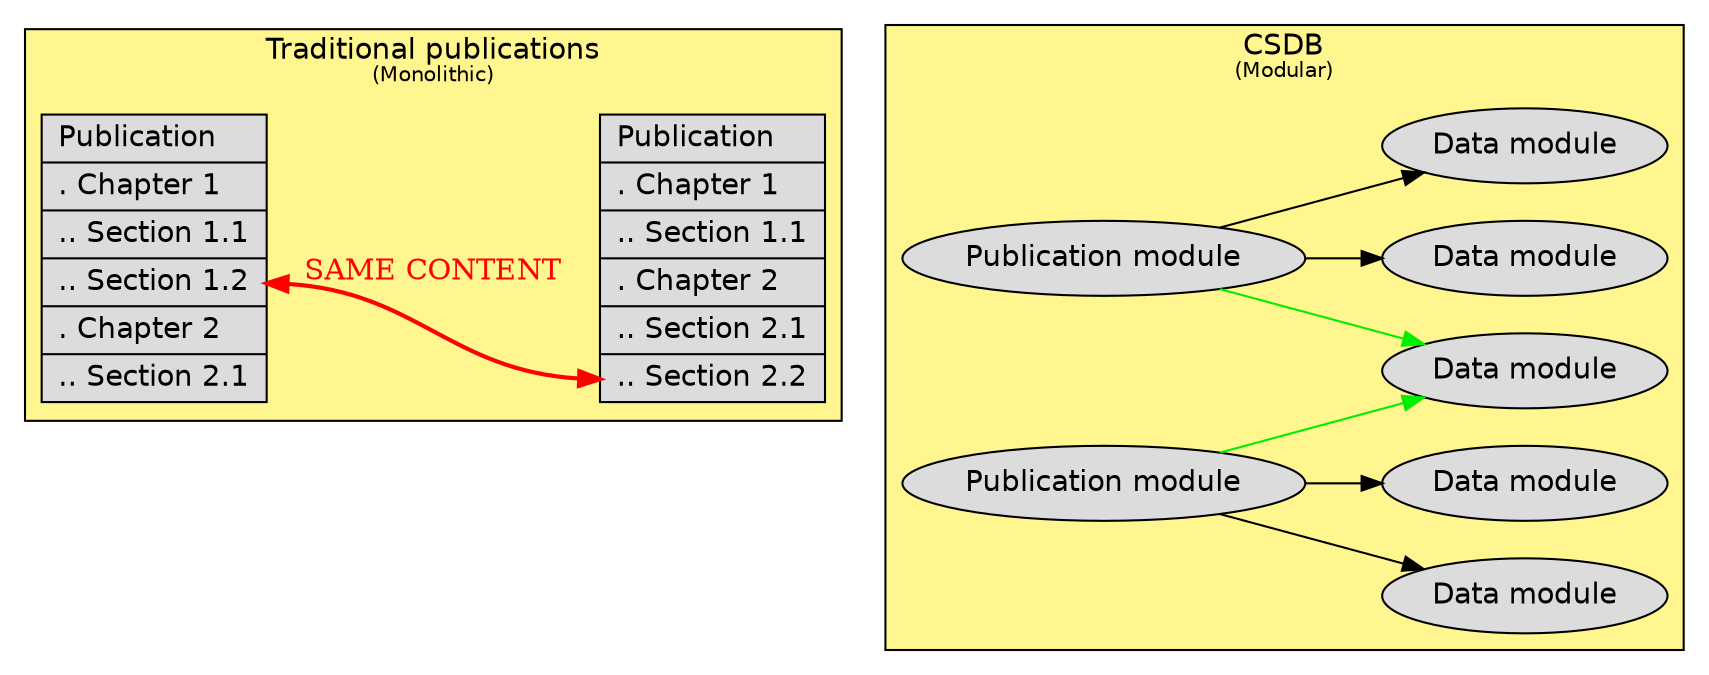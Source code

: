 digraph {
	fontname = Helvetica
	rankdir = LR
	style = filled

	node [
		fontname = Helvetica
		style = filled
		fillcolor = gainsboro
	]

	subgraph cluster_traditional {
		label = <Traditional publications<br/><font point-size="10">(Monolithic)</font>>
		fillcolor = khaki1

		node [
			shape = record
		]

		pub_traditional1 [
			label = "<f0>Publication\l|. Chapter 1\l|.. Section 1.1\l|<f1>.. Section 1.2\l|. Chapter 2\l|.. Section 2.1"
		]

		pub_traditional2 [
			label = "<f0>Publication\l|. Chapter 1\l|.. Section 1.1\l|. Chapter 2\l|.. Section 2.1\l|<f1>.. Section 2.2\l"
		]

		pub_traditional1:f1 -> pub_traditional2:f1 [
			color = red
			label = "SAME CONTENT"
			fontcolor = red
			style = bold
			dir = both
		]
	}

	subgraph cluster_s1000d {
		label = <CSDB<br/><font point-size="10">(Modular)</font>>
		fillcolor = khaki1

		pub_s1000d1 [
			label = "Publication module"
		]

		dm1 [
			label = "Data module"
		]

		dm2 [
			label = "Data module"
		]

		dm3 [
			label = "Data module"
		]

		pub_s1000d2 [
			label = "Publication module"
		]

		dm4 [
			label = "Data module"
		]

		dm5 [
			label = "Data module"
		]
		
		pub_s1000d1 -> dm1
		pub_s1000d1 -> dm2
		pub_s1000d1 -> dm3 [
			color = green2
			//label = "SHARED"
			fontcolor = green2
		]

		pub_s1000d2 -> dm3 [
			color = green2
			//label = "SHARED"
			fontcolor = green2
		]
		pub_s1000d2 -> dm4
		pub_s1000d2 -> dm5
	}

	pub_traditional2 -> pub_s1000d1 [
		style = invis
	]
}
